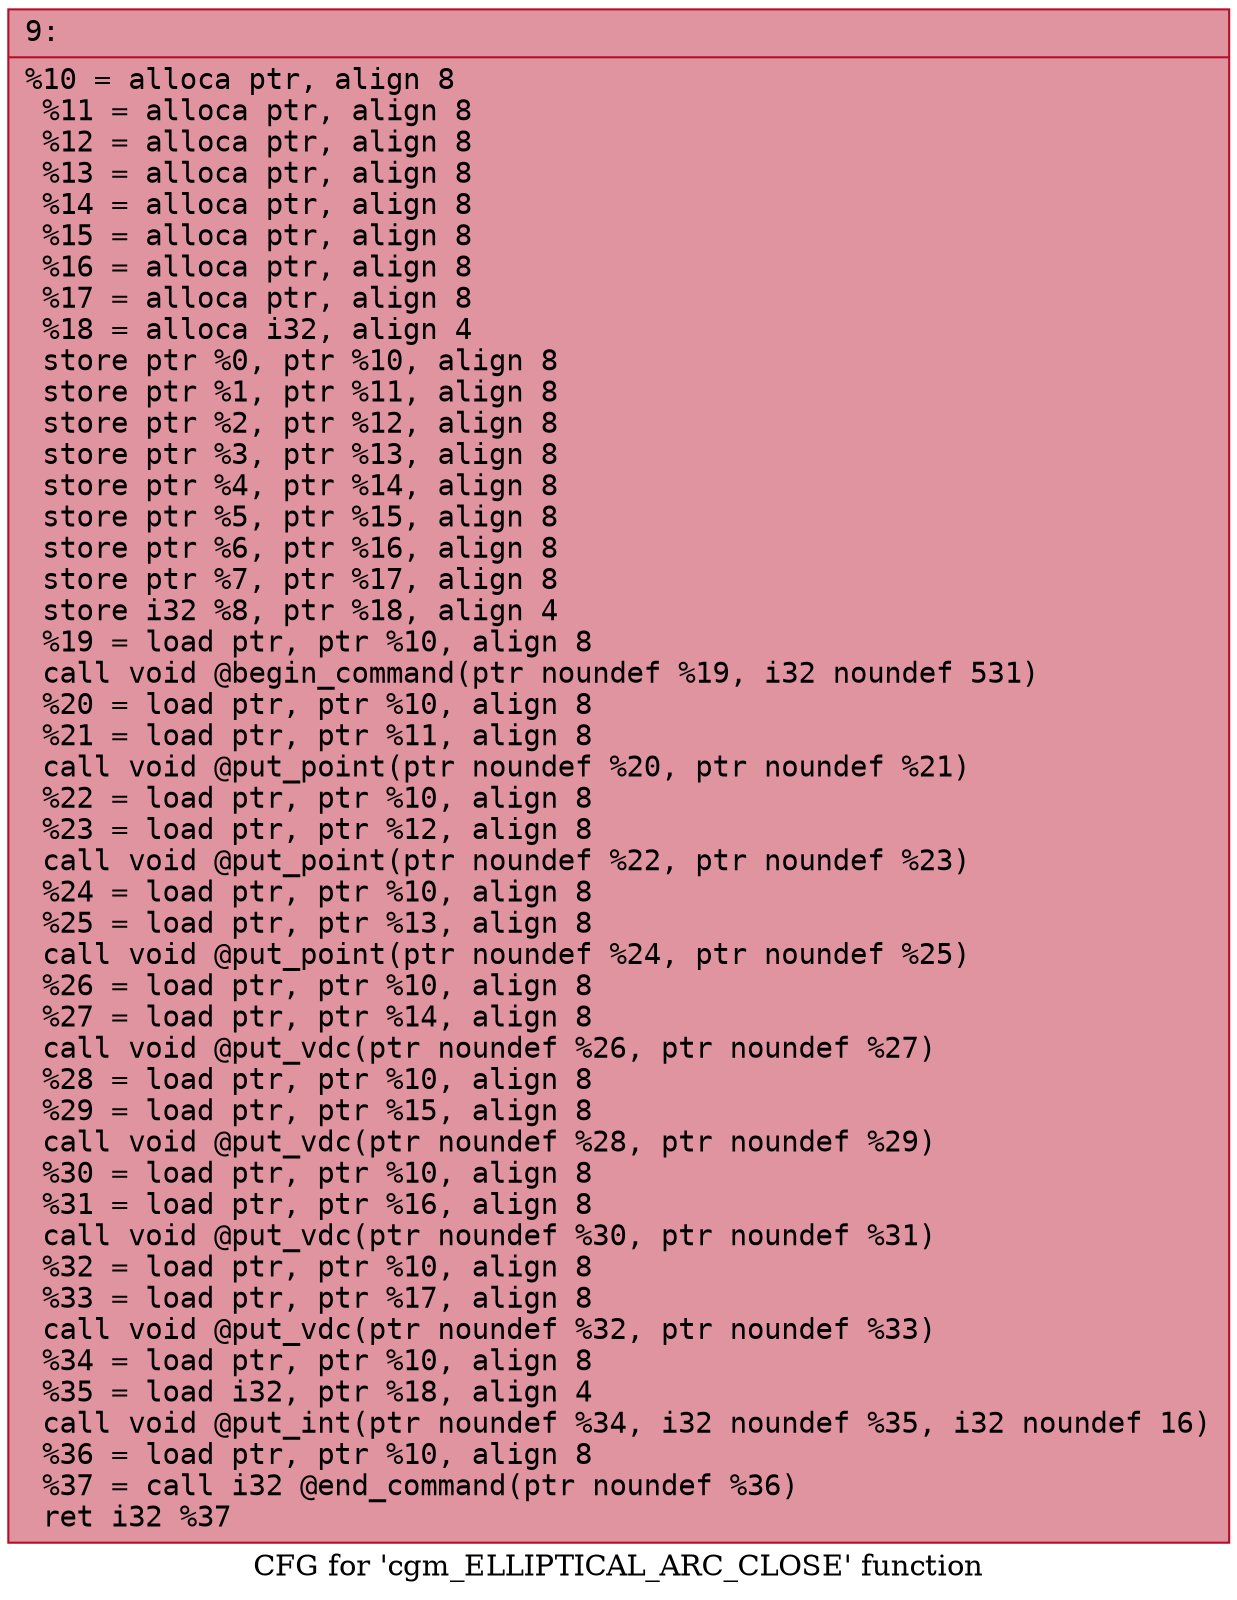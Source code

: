 digraph "CFG for 'cgm_ELLIPTICAL_ARC_CLOSE' function" {
	label="CFG for 'cgm_ELLIPTICAL_ARC_CLOSE' function";

	Node0x6000024c1130 [shape=record,color="#b70d28ff", style=filled, fillcolor="#b70d2870" fontname="Courier",label="{9:\l|  %10 = alloca ptr, align 8\l  %11 = alloca ptr, align 8\l  %12 = alloca ptr, align 8\l  %13 = alloca ptr, align 8\l  %14 = alloca ptr, align 8\l  %15 = alloca ptr, align 8\l  %16 = alloca ptr, align 8\l  %17 = alloca ptr, align 8\l  %18 = alloca i32, align 4\l  store ptr %0, ptr %10, align 8\l  store ptr %1, ptr %11, align 8\l  store ptr %2, ptr %12, align 8\l  store ptr %3, ptr %13, align 8\l  store ptr %4, ptr %14, align 8\l  store ptr %5, ptr %15, align 8\l  store ptr %6, ptr %16, align 8\l  store ptr %7, ptr %17, align 8\l  store i32 %8, ptr %18, align 4\l  %19 = load ptr, ptr %10, align 8\l  call void @begin_command(ptr noundef %19, i32 noundef 531)\l  %20 = load ptr, ptr %10, align 8\l  %21 = load ptr, ptr %11, align 8\l  call void @put_point(ptr noundef %20, ptr noundef %21)\l  %22 = load ptr, ptr %10, align 8\l  %23 = load ptr, ptr %12, align 8\l  call void @put_point(ptr noundef %22, ptr noundef %23)\l  %24 = load ptr, ptr %10, align 8\l  %25 = load ptr, ptr %13, align 8\l  call void @put_point(ptr noundef %24, ptr noundef %25)\l  %26 = load ptr, ptr %10, align 8\l  %27 = load ptr, ptr %14, align 8\l  call void @put_vdc(ptr noundef %26, ptr noundef %27)\l  %28 = load ptr, ptr %10, align 8\l  %29 = load ptr, ptr %15, align 8\l  call void @put_vdc(ptr noundef %28, ptr noundef %29)\l  %30 = load ptr, ptr %10, align 8\l  %31 = load ptr, ptr %16, align 8\l  call void @put_vdc(ptr noundef %30, ptr noundef %31)\l  %32 = load ptr, ptr %10, align 8\l  %33 = load ptr, ptr %17, align 8\l  call void @put_vdc(ptr noundef %32, ptr noundef %33)\l  %34 = load ptr, ptr %10, align 8\l  %35 = load i32, ptr %18, align 4\l  call void @put_int(ptr noundef %34, i32 noundef %35, i32 noundef 16)\l  %36 = load ptr, ptr %10, align 8\l  %37 = call i32 @end_command(ptr noundef %36)\l  ret i32 %37\l}"];
}
